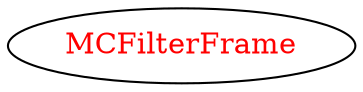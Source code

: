 digraph dependencyGraph {
 concentrate=true;
 ranksep="2.0";
 rankdir="LR"; 
 splines="ortho";
"MCFilterFrame" [fontcolor="red"];
}